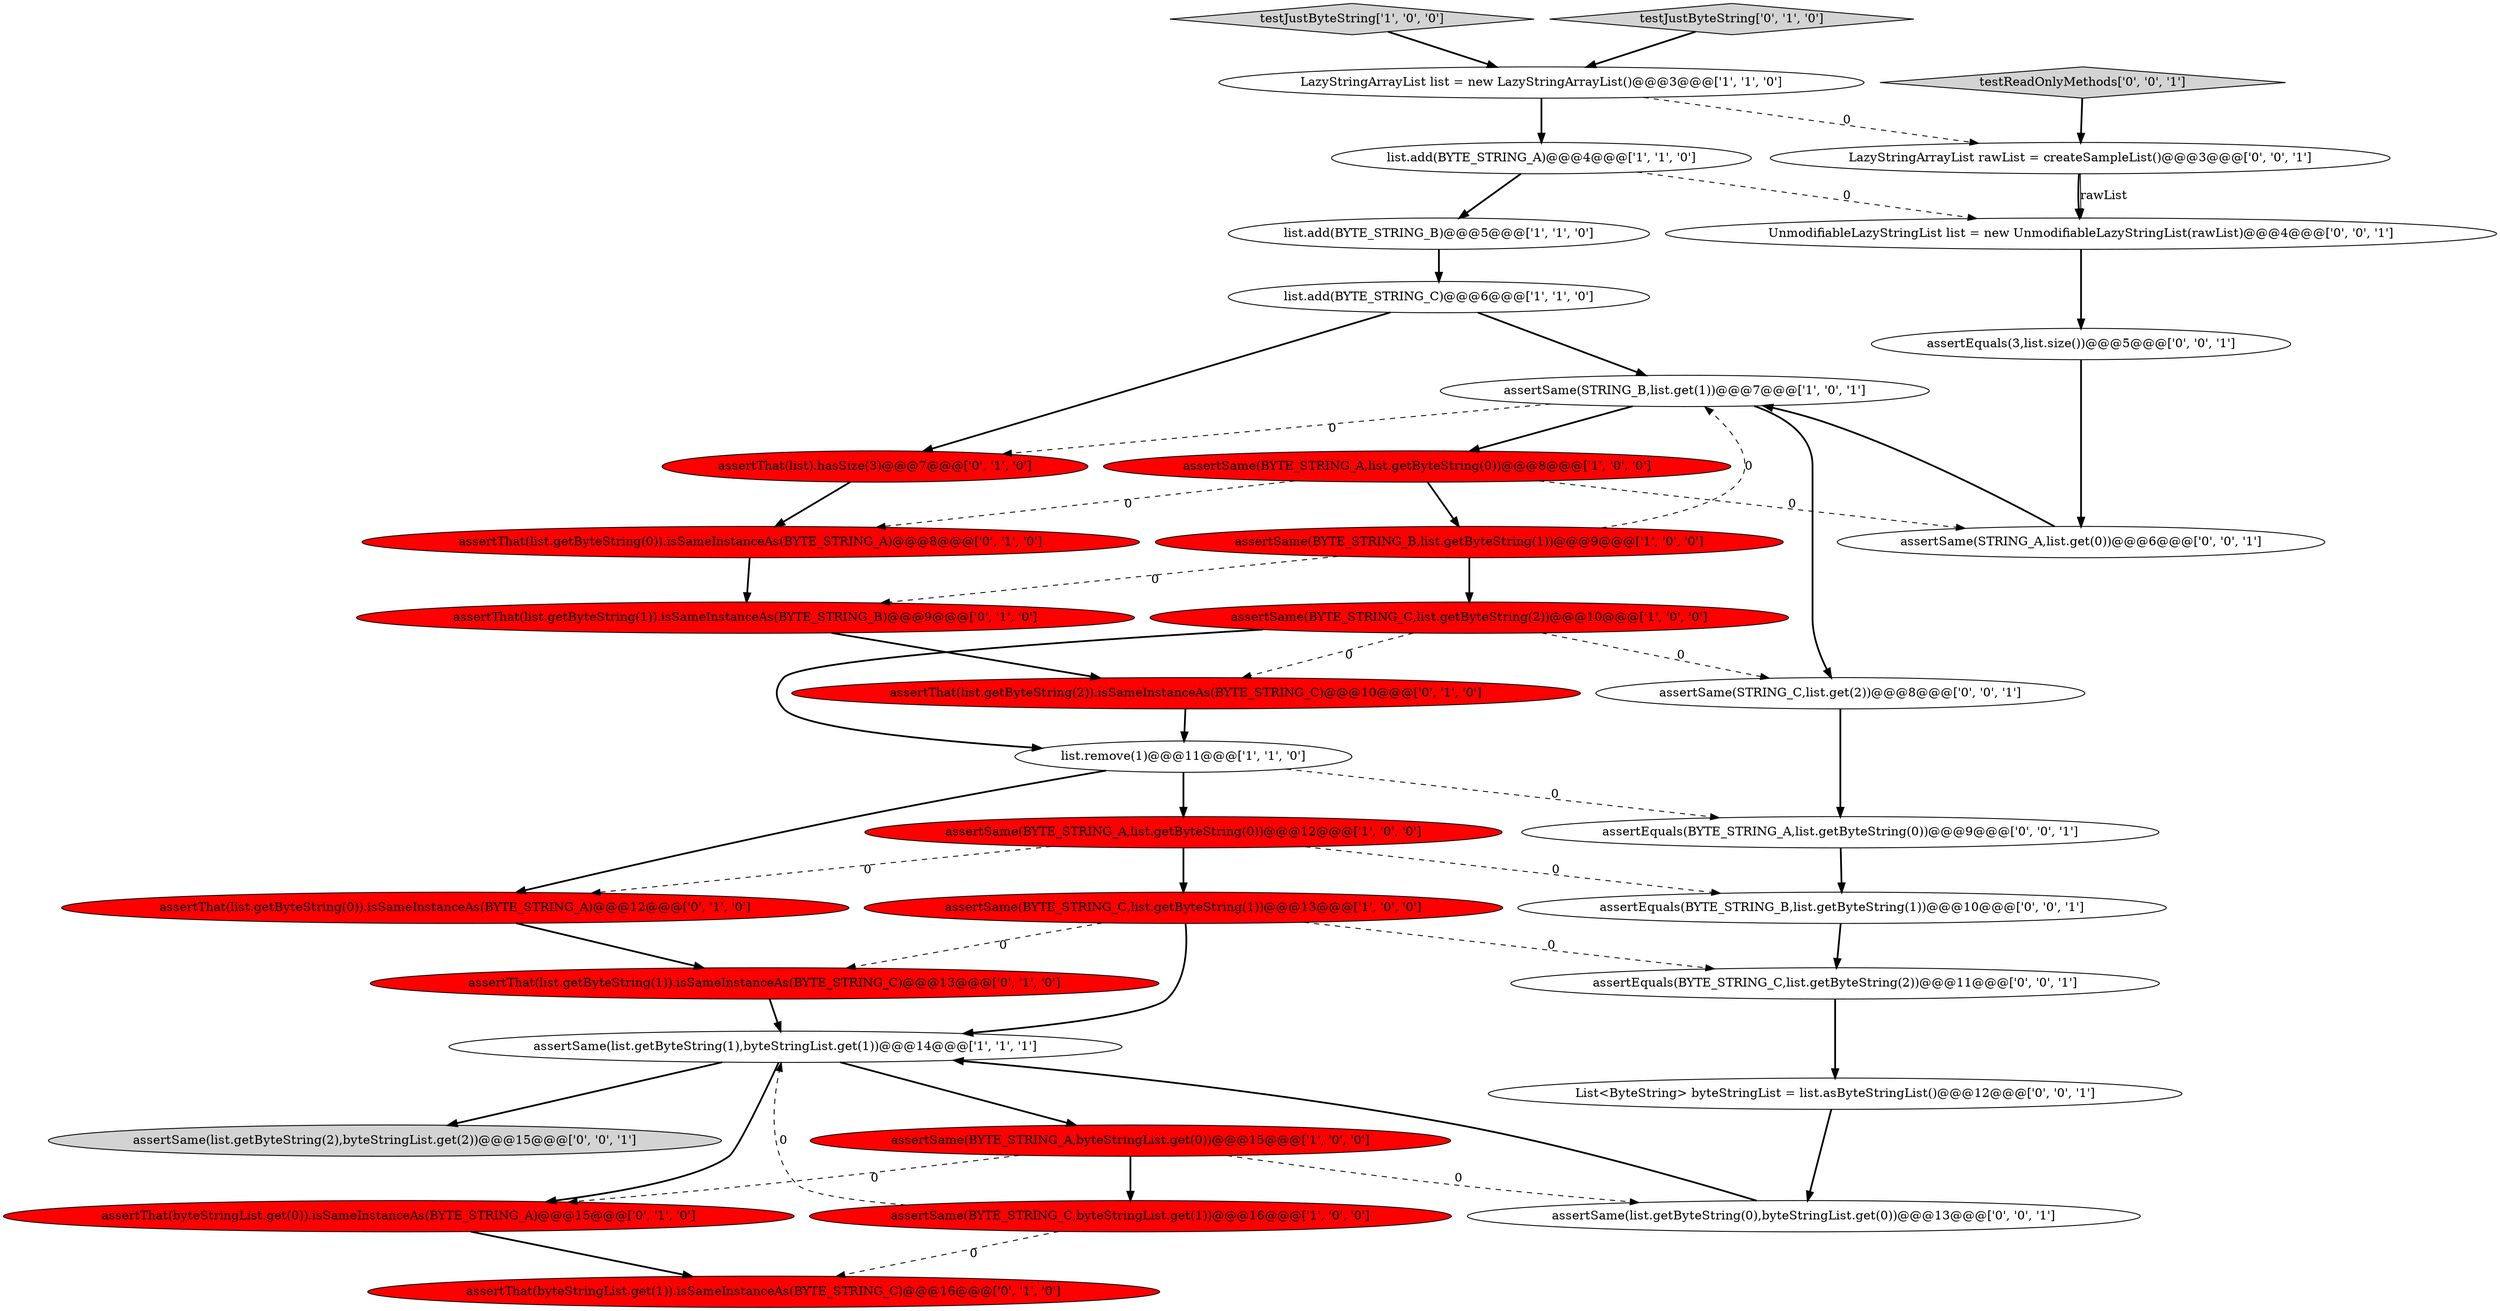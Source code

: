 digraph {
8 [style = filled, label = "list.add(BYTE_STRING_B)@@@5@@@['1', '1', '0']", fillcolor = white, shape = ellipse image = "AAA0AAABBB1BBB"];
26 [style = filled, label = "assertSame(STRING_A,list.get(0))@@@6@@@['0', '0', '1']", fillcolor = white, shape = ellipse image = "AAA0AAABBB3BBB"];
0 [style = filled, label = "assertSame(BYTE_STRING_C,byteStringList.get(1))@@@16@@@['1', '0', '0']", fillcolor = red, shape = ellipse image = "AAA1AAABBB1BBB"];
11 [style = filled, label = "assertSame(STRING_B,list.get(1))@@@7@@@['1', '0', '1']", fillcolor = white, shape = ellipse image = "AAA0AAABBB1BBB"];
20 [style = filled, label = "assertThat(list.getByteString(1)).isSameInstanceAs(BYTE_STRING_B)@@@9@@@['0', '1', '0']", fillcolor = red, shape = ellipse image = "AAA1AAABBB2BBB"];
10 [style = filled, label = "list.add(BYTE_STRING_C)@@@6@@@['1', '1', '0']", fillcolor = white, shape = ellipse image = "AAA0AAABBB1BBB"];
30 [style = filled, label = "UnmodifiableLazyStringList list = new UnmodifiableLazyStringList(rawList)@@@4@@@['0', '0', '1']", fillcolor = white, shape = ellipse image = "AAA0AAABBB3BBB"];
14 [style = filled, label = "LazyStringArrayList list = new LazyStringArrayList()@@@3@@@['1', '1', '0']", fillcolor = white, shape = ellipse image = "AAA0AAABBB1BBB"];
25 [style = filled, label = "assertSame(list.getByteString(2),byteStringList.get(2))@@@15@@@['0', '0', '1']", fillcolor = lightgray, shape = ellipse image = "AAA0AAABBB3BBB"];
1 [style = filled, label = "assertSame(BYTE_STRING_C,list.getByteString(1))@@@13@@@['1', '0', '0']", fillcolor = red, shape = ellipse image = "AAA1AAABBB1BBB"];
18 [style = filled, label = "assertThat(list.getByteString(2)).isSameInstanceAs(BYTE_STRING_C)@@@10@@@['0', '1', '0']", fillcolor = red, shape = ellipse image = "AAA1AAABBB2BBB"];
23 [style = filled, label = "assertThat(byteStringList.get(0)).isSameInstanceAs(BYTE_STRING_A)@@@15@@@['0', '1', '0']", fillcolor = red, shape = ellipse image = "AAA1AAABBB2BBB"];
27 [style = filled, label = "LazyStringArrayList rawList = createSampleList()@@@3@@@['0', '0', '1']", fillcolor = white, shape = ellipse image = "AAA0AAABBB3BBB"];
21 [style = filled, label = "assertThat(list).hasSize(3)@@@7@@@['0', '1', '0']", fillcolor = red, shape = ellipse image = "AAA1AAABBB2BBB"];
9 [style = filled, label = "assertSame(BYTE_STRING_B,list.getByteString(1))@@@9@@@['1', '0', '0']", fillcolor = red, shape = ellipse image = "AAA1AAABBB1BBB"];
4 [style = filled, label = "assertSame(list.getByteString(1),byteStringList.get(1))@@@14@@@['1', '1', '1']", fillcolor = white, shape = ellipse image = "AAA0AAABBB1BBB"];
34 [style = filled, label = "assertSame(list.getByteString(0),byteStringList.get(0))@@@13@@@['0', '0', '1']", fillcolor = white, shape = ellipse image = "AAA0AAABBB3BBB"];
12 [style = filled, label = "assertSame(BYTE_STRING_A,byteStringList.get(0))@@@15@@@['1', '0', '0']", fillcolor = red, shape = ellipse image = "AAA1AAABBB1BBB"];
7 [style = filled, label = "testJustByteString['1', '0', '0']", fillcolor = lightgray, shape = diamond image = "AAA0AAABBB1BBB"];
29 [style = filled, label = "assertEquals(BYTE_STRING_C,list.getByteString(2))@@@11@@@['0', '0', '1']", fillcolor = white, shape = ellipse image = "AAA0AAABBB3BBB"];
6 [style = filled, label = "list.remove(1)@@@11@@@['1', '1', '0']", fillcolor = white, shape = ellipse image = "AAA0AAABBB1BBB"];
31 [style = filled, label = "assertEquals(3,list.size())@@@5@@@['0', '0', '1']", fillcolor = white, shape = ellipse image = "AAA0AAABBB3BBB"];
5 [style = filled, label = "assertSame(BYTE_STRING_C,list.getByteString(2))@@@10@@@['1', '0', '0']", fillcolor = red, shape = ellipse image = "AAA1AAABBB1BBB"];
33 [style = filled, label = "List<ByteString> byteStringList = list.asByteStringList()@@@12@@@['0', '0', '1']", fillcolor = white, shape = ellipse image = "AAA0AAABBB3BBB"];
17 [style = filled, label = "assertThat(byteStringList.get(1)).isSameInstanceAs(BYTE_STRING_C)@@@16@@@['0', '1', '0']", fillcolor = red, shape = ellipse image = "AAA1AAABBB2BBB"];
19 [style = filled, label = "assertThat(list.getByteString(0)).isSameInstanceAs(BYTE_STRING_A)@@@8@@@['0', '1', '0']", fillcolor = red, shape = ellipse image = "AAA1AAABBB2BBB"];
16 [style = filled, label = "assertThat(list.getByteString(1)).isSameInstanceAs(BYTE_STRING_C)@@@13@@@['0', '1', '0']", fillcolor = red, shape = ellipse image = "AAA1AAABBB2BBB"];
22 [style = filled, label = "testJustByteString['0', '1', '0']", fillcolor = lightgray, shape = diamond image = "AAA0AAABBB2BBB"];
32 [style = filled, label = "assertEquals(BYTE_STRING_B,list.getByteString(1))@@@10@@@['0', '0', '1']", fillcolor = white, shape = ellipse image = "AAA0AAABBB3BBB"];
35 [style = filled, label = "assertSame(STRING_C,list.get(2))@@@8@@@['0', '0', '1']", fillcolor = white, shape = ellipse image = "AAA0AAABBB3BBB"];
3 [style = filled, label = "assertSame(BYTE_STRING_A,list.getByteString(0))@@@12@@@['1', '0', '0']", fillcolor = red, shape = ellipse image = "AAA1AAABBB1BBB"];
2 [style = filled, label = "assertSame(BYTE_STRING_A,list.getByteString(0))@@@8@@@['1', '0', '0']", fillcolor = red, shape = ellipse image = "AAA1AAABBB1BBB"];
15 [style = filled, label = "assertThat(list.getByteString(0)).isSameInstanceAs(BYTE_STRING_A)@@@12@@@['0', '1', '0']", fillcolor = red, shape = ellipse image = "AAA1AAABBB2BBB"];
24 [style = filled, label = "testReadOnlyMethods['0', '0', '1']", fillcolor = lightgray, shape = diamond image = "AAA0AAABBB3BBB"];
13 [style = filled, label = "list.add(BYTE_STRING_A)@@@4@@@['1', '1', '0']", fillcolor = white, shape = ellipse image = "AAA0AAABBB1BBB"];
28 [style = filled, label = "assertEquals(BYTE_STRING_A,list.getByteString(0))@@@9@@@['0', '0', '1']", fillcolor = white, shape = ellipse image = "AAA0AAABBB3BBB"];
9->20 [style = dashed, label="0"];
6->3 [style = bold, label=""];
8->10 [style = bold, label=""];
1->4 [style = bold, label=""];
2->19 [style = dashed, label="0"];
12->23 [style = dashed, label="0"];
3->1 [style = bold, label=""];
21->19 [style = bold, label=""];
4->25 [style = bold, label=""];
19->20 [style = bold, label=""];
27->30 [style = bold, label=""];
1->29 [style = dashed, label="0"];
0->4 [style = dashed, label="0"];
10->21 [style = bold, label=""];
2->9 [style = bold, label=""];
5->18 [style = dashed, label="0"];
15->16 [style = bold, label=""];
12->0 [style = bold, label=""];
0->17 [style = dashed, label="0"];
14->27 [style = dashed, label="0"];
11->2 [style = bold, label=""];
26->11 [style = bold, label=""];
6->15 [style = bold, label=""];
11->35 [style = bold, label=""];
28->32 [style = bold, label=""];
7->14 [style = bold, label=""];
32->29 [style = bold, label=""];
20->18 [style = bold, label=""];
35->28 [style = bold, label=""];
6->28 [style = dashed, label="0"];
31->26 [style = bold, label=""];
29->33 [style = bold, label=""];
5->6 [style = bold, label=""];
5->35 [style = dashed, label="0"];
18->6 [style = bold, label=""];
30->31 [style = bold, label=""];
1->16 [style = dashed, label="0"];
27->30 [style = solid, label="rawList"];
9->5 [style = bold, label=""];
4->12 [style = bold, label=""];
34->4 [style = bold, label=""];
3->15 [style = dashed, label="0"];
23->17 [style = bold, label=""];
9->11 [style = dashed, label="0"];
14->13 [style = bold, label=""];
2->26 [style = dashed, label="0"];
13->8 [style = bold, label=""];
16->4 [style = bold, label=""];
22->14 [style = bold, label=""];
3->32 [style = dashed, label="0"];
33->34 [style = bold, label=""];
12->34 [style = dashed, label="0"];
24->27 [style = bold, label=""];
13->30 [style = dashed, label="0"];
4->23 [style = bold, label=""];
10->11 [style = bold, label=""];
11->21 [style = dashed, label="0"];
}
